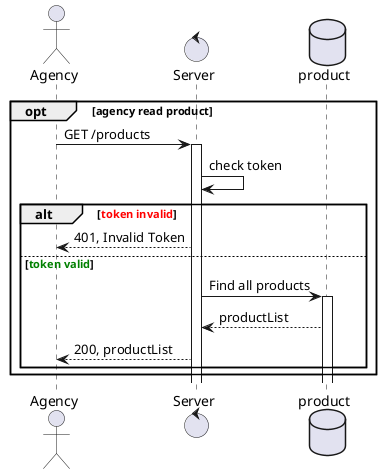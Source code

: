 @startuml agency read of owner product


actor Agency
control Server
database product

opt agency read product
  Agency -> Server: GET /products
  activate Server
  Server -> Server: check token
  alt <font color="Red">token invalid</font>
    Agency <-- Server: 401, Invalid Token
  else <font color="Green">token valid</font>
    Server -> product: Find all products
    activate product
    Server <-- product: productList
    Agency <-- Server: 200, productList
  end
end


@enduml